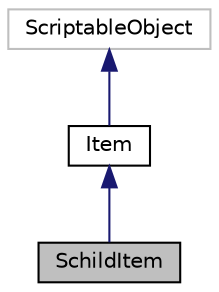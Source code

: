 digraph "SchildItem"
{
  edge [fontname="Helvetica",fontsize="10",labelfontname="Helvetica",labelfontsize="10"];
  node [fontname="Helvetica",fontsize="10",shape=record];
  Node3 [label="SchildItem",height=0.2,width=0.4,color="black", fillcolor="grey75", style="filled", fontcolor="black"];
  Node4 -> Node3 [dir="back",color="midnightblue",fontsize="10",style="solid"];
  Node4 [label="Item",height=0.2,width=0.4,color="black", fillcolor="white", style="filled",URL="$class_item.html"];
  Node5 -> Node4 [dir="back",color="midnightblue",fontsize="10",style="solid"];
  Node5 [label="ScriptableObject",height=0.2,width=0.4,color="grey75", fillcolor="white", style="filled"];
}
